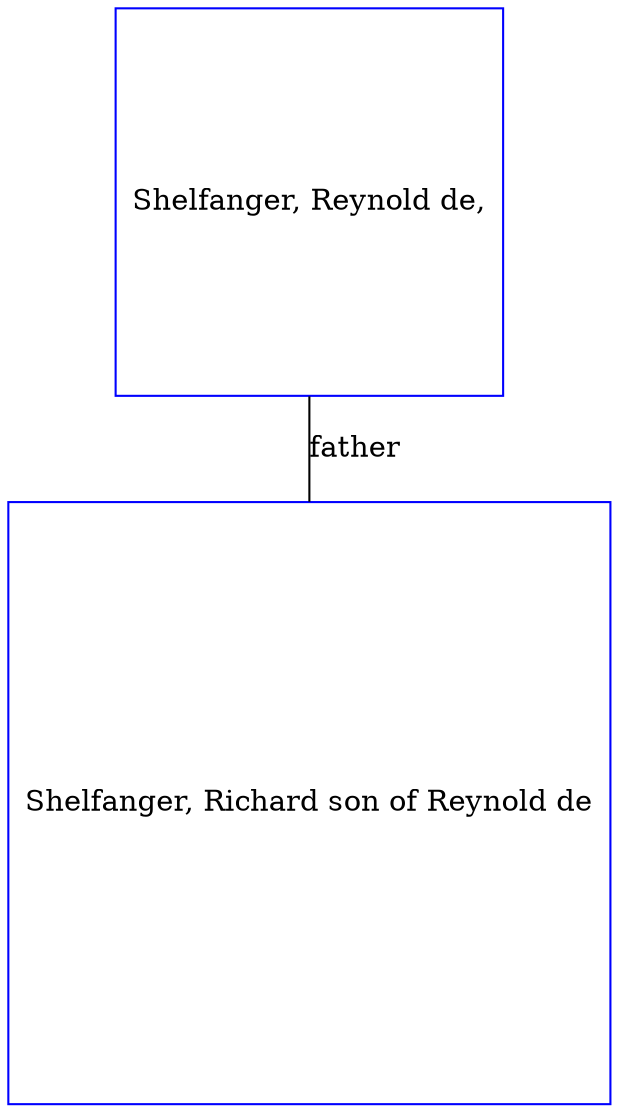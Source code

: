digraph D {
    edge [dir=none];    node [shape=box];    "009384"   [label="Shelfanger, Reynold de,", shape=box, regular=1, color="blue"] ;
"009383"   [label="Shelfanger, Richard son of Reynold de", shape=box, regular=1, color="blue"] ;
009384->009383 [label="father",arrowsize=0.0]; 
}